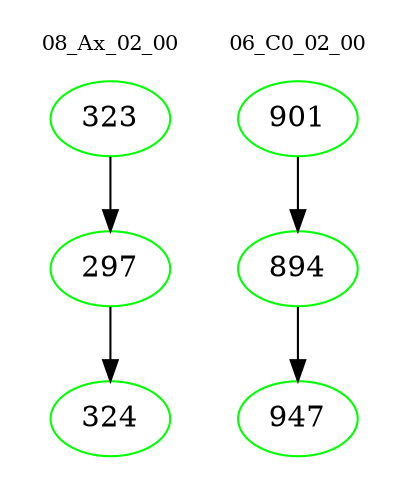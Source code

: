 digraph{
subgraph cluster_0 {
color = white
label = "08_Ax_02_00";
fontsize=10;
T0_323 [label="323", color="green"]
T0_323 -> T0_297 [color="black"]
T0_297 [label="297", color="green"]
T0_297 -> T0_324 [color="black"]
T0_324 [label="324", color="green"]
}
subgraph cluster_1 {
color = white
label = "06_C0_02_00";
fontsize=10;
T1_901 [label="901", color="green"]
T1_901 -> T1_894 [color="black"]
T1_894 [label="894", color="green"]
T1_894 -> T1_947 [color="black"]
T1_947 [label="947", color="green"]
}
}
